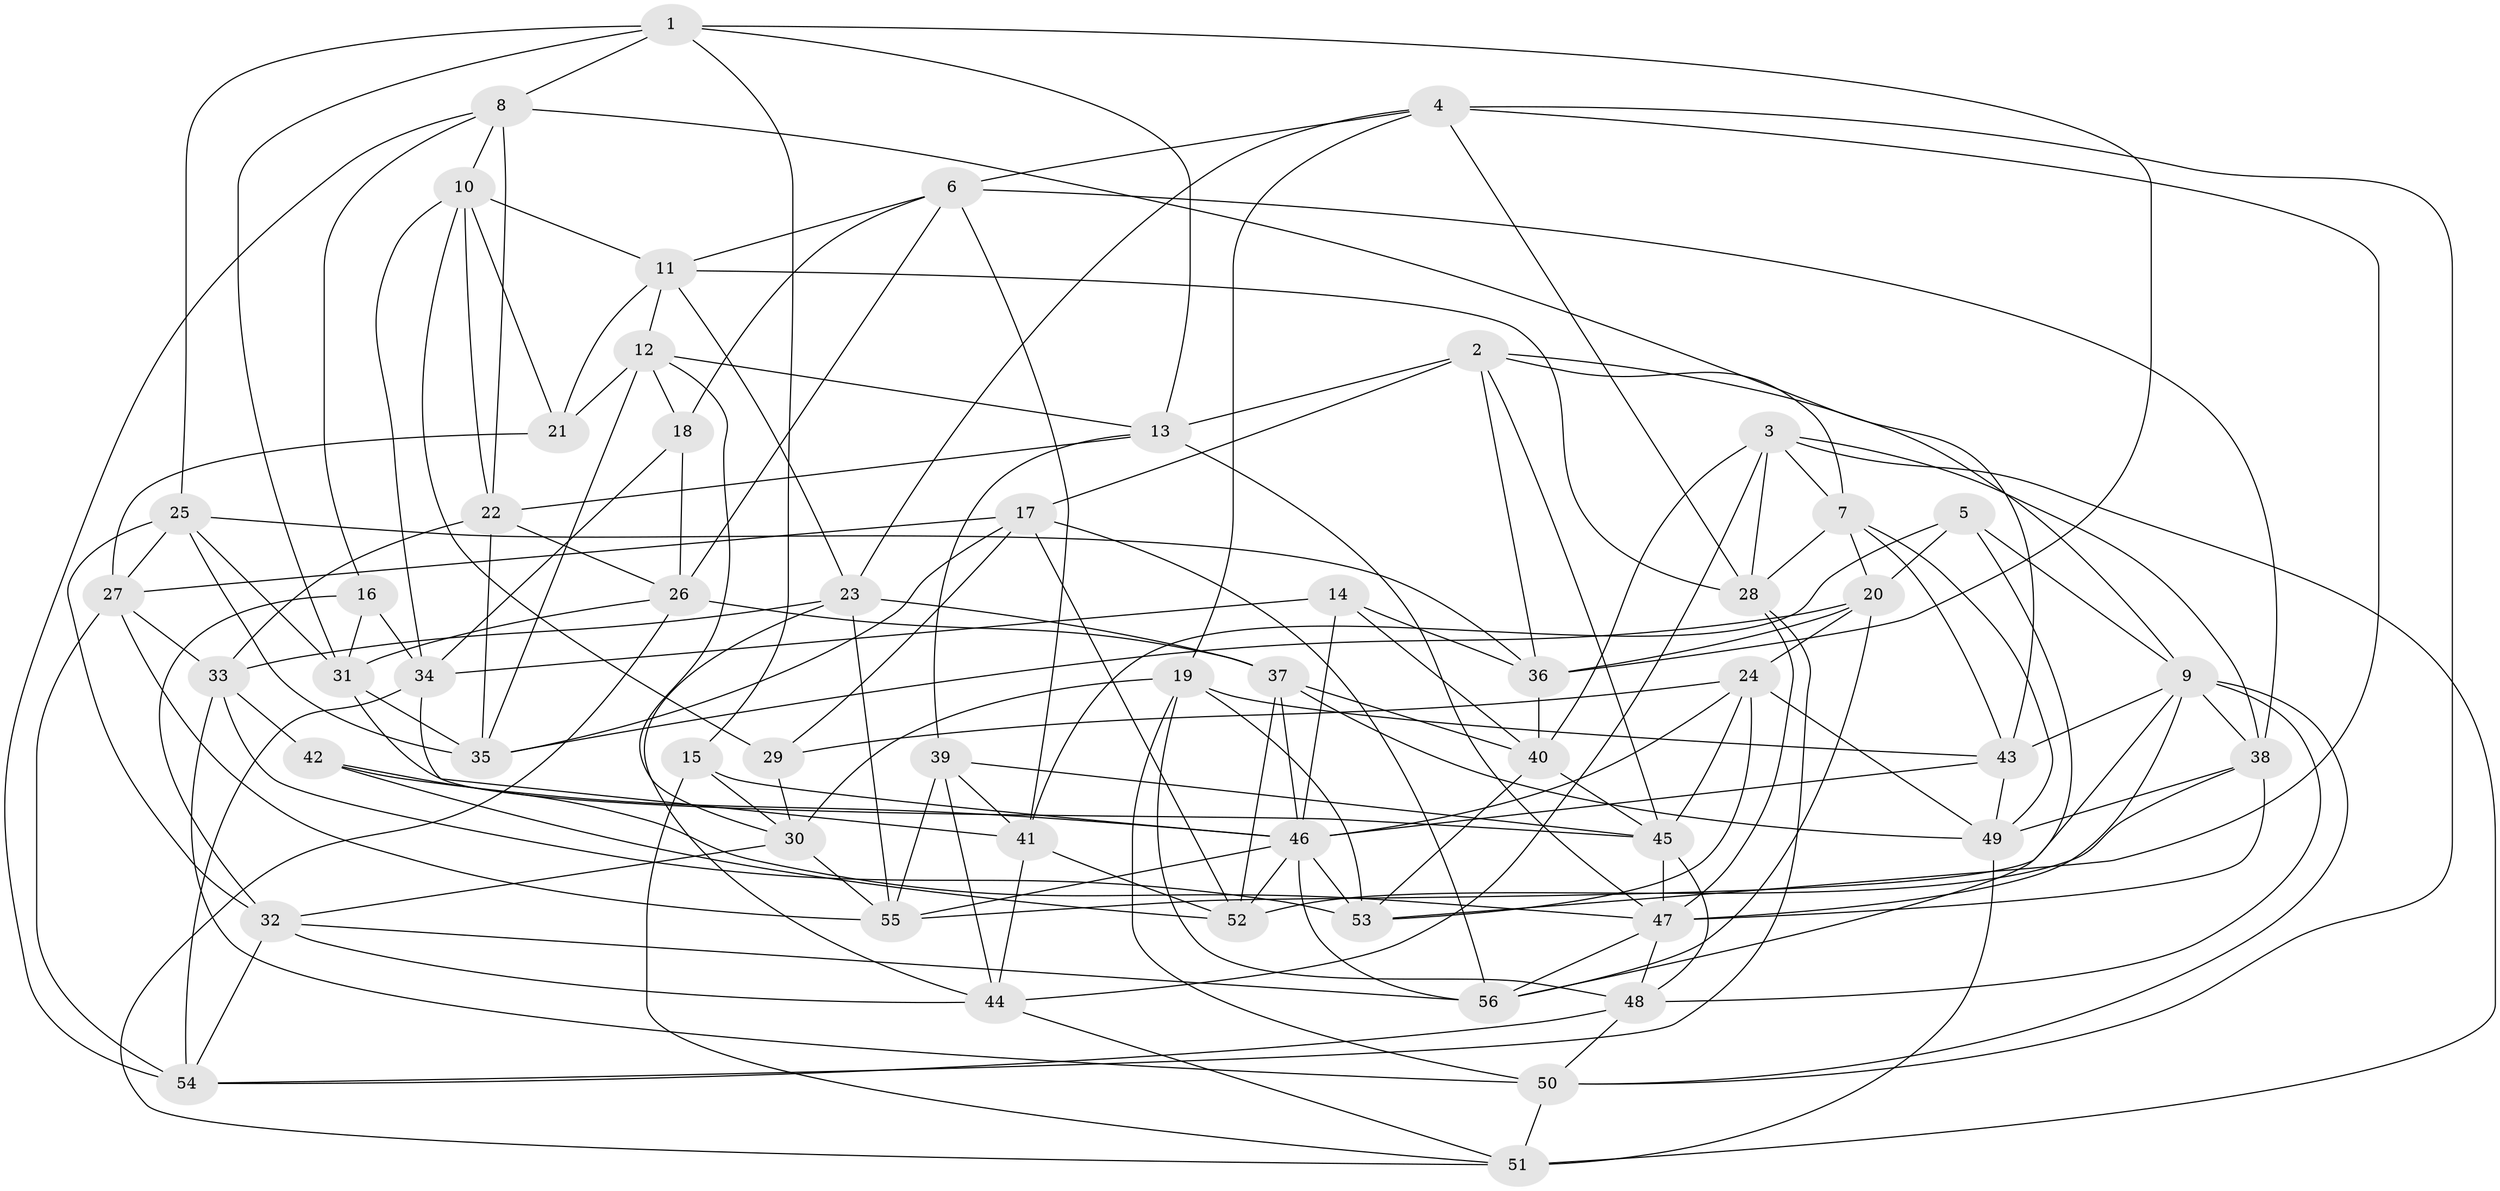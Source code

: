 // original degree distribution, {4: 1.0}
// Generated by graph-tools (version 1.1) at 2025/50/03/09/25 03:50:49]
// undirected, 56 vertices, 164 edges
graph export_dot {
graph [start="1"]
  node [color=gray90,style=filled];
  1;
  2;
  3;
  4;
  5;
  6;
  7;
  8;
  9;
  10;
  11;
  12;
  13;
  14;
  15;
  16;
  17;
  18;
  19;
  20;
  21;
  22;
  23;
  24;
  25;
  26;
  27;
  28;
  29;
  30;
  31;
  32;
  33;
  34;
  35;
  36;
  37;
  38;
  39;
  40;
  41;
  42;
  43;
  44;
  45;
  46;
  47;
  48;
  49;
  50;
  51;
  52;
  53;
  54;
  55;
  56;
  1 -- 8 [weight=1.0];
  1 -- 13 [weight=1.0];
  1 -- 15 [weight=1.0];
  1 -- 25 [weight=1.0];
  1 -- 31 [weight=1.0];
  1 -- 36 [weight=1.0];
  2 -- 7 [weight=1.0];
  2 -- 9 [weight=1.0];
  2 -- 13 [weight=1.0];
  2 -- 17 [weight=1.0];
  2 -- 36 [weight=1.0];
  2 -- 45 [weight=1.0];
  3 -- 7 [weight=1.0];
  3 -- 28 [weight=1.0];
  3 -- 38 [weight=1.0];
  3 -- 40 [weight=1.0];
  3 -- 44 [weight=1.0];
  3 -- 51 [weight=1.0];
  4 -- 6 [weight=1.0];
  4 -- 19 [weight=1.0];
  4 -- 23 [weight=1.0];
  4 -- 28 [weight=1.0];
  4 -- 50 [weight=1.0];
  4 -- 53 [weight=1.0];
  5 -- 9 [weight=1.0];
  5 -- 20 [weight=1.0];
  5 -- 41 [weight=1.0];
  5 -- 56 [weight=1.0];
  6 -- 11 [weight=1.0];
  6 -- 18 [weight=1.0];
  6 -- 26 [weight=1.0];
  6 -- 38 [weight=1.0];
  6 -- 41 [weight=1.0];
  7 -- 20 [weight=1.0];
  7 -- 28 [weight=1.0];
  7 -- 43 [weight=1.0];
  7 -- 49 [weight=1.0];
  8 -- 10 [weight=1.0];
  8 -- 16 [weight=1.0];
  8 -- 22 [weight=1.0];
  8 -- 43 [weight=1.0];
  8 -- 54 [weight=1.0];
  9 -- 38 [weight=1.0];
  9 -- 43 [weight=1.0];
  9 -- 47 [weight=1.0];
  9 -- 48 [weight=1.0];
  9 -- 50 [weight=1.0];
  9 -- 55 [weight=1.0];
  10 -- 11 [weight=1.0];
  10 -- 21 [weight=1.0];
  10 -- 22 [weight=1.0];
  10 -- 29 [weight=1.0];
  10 -- 34 [weight=1.0];
  11 -- 12 [weight=1.0];
  11 -- 21 [weight=1.0];
  11 -- 23 [weight=1.0];
  11 -- 28 [weight=1.0];
  12 -- 13 [weight=1.0];
  12 -- 18 [weight=1.0];
  12 -- 21 [weight=1.0];
  12 -- 30 [weight=1.0];
  12 -- 35 [weight=1.0];
  13 -- 22 [weight=1.0];
  13 -- 39 [weight=1.0];
  13 -- 47 [weight=1.0];
  14 -- 34 [weight=1.0];
  14 -- 36 [weight=1.0];
  14 -- 40 [weight=1.0];
  14 -- 46 [weight=1.0];
  15 -- 30 [weight=1.0];
  15 -- 46 [weight=1.0];
  15 -- 51 [weight=1.0];
  16 -- 31 [weight=1.0];
  16 -- 32 [weight=1.0];
  16 -- 34 [weight=1.0];
  17 -- 27 [weight=1.0];
  17 -- 29 [weight=1.0];
  17 -- 35 [weight=1.0];
  17 -- 52 [weight=1.0];
  17 -- 56 [weight=1.0];
  18 -- 26 [weight=1.0];
  18 -- 34 [weight=1.0];
  19 -- 30 [weight=1.0];
  19 -- 43 [weight=1.0];
  19 -- 48 [weight=1.0];
  19 -- 50 [weight=1.0];
  19 -- 53 [weight=1.0];
  20 -- 24 [weight=1.0];
  20 -- 35 [weight=1.0];
  20 -- 36 [weight=1.0];
  20 -- 56 [weight=1.0];
  21 -- 27 [weight=1.0];
  22 -- 26 [weight=1.0];
  22 -- 33 [weight=1.0];
  22 -- 35 [weight=1.0];
  23 -- 33 [weight=1.0];
  23 -- 37 [weight=1.0];
  23 -- 44 [weight=1.0];
  23 -- 55 [weight=1.0];
  24 -- 29 [weight=1.0];
  24 -- 45 [weight=1.0];
  24 -- 46 [weight=1.0];
  24 -- 49 [weight=1.0];
  24 -- 53 [weight=1.0];
  25 -- 27 [weight=1.0];
  25 -- 31 [weight=1.0];
  25 -- 32 [weight=1.0];
  25 -- 35 [weight=1.0];
  25 -- 36 [weight=1.0];
  26 -- 31 [weight=1.0];
  26 -- 37 [weight=1.0];
  26 -- 51 [weight=1.0];
  27 -- 33 [weight=1.0];
  27 -- 54 [weight=1.0];
  27 -- 55 [weight=1.0];
  28 -- 47 [weight=1.0];
  28 -- 54 [weight=1.0];
  29 -- 30 [weight=1.0];
  30 -- 32 [weight=1.0];
  30 -- 55 [weight=1.0];
  31 -- 35 [weight=1.0];
  31 -- 45 [weight=1.0];
  32 -- 44 [weight=1.0];
  32 -- 54 [weight=1.0];
  32 -- 56 [weight=1.0];
  33 -- 42 [weight=1.0];
  33 -- 50 [weight=1.0];
  33 -- 53 [weight=1.0];
  34 -- 41 [weight=1.0];
  34 -- 54 [weight=1.0];
  36 -- 40 [weight=1.0];
  37 -- 40 [weight=1.0];
  37 -- 46 [weight=1.0];
  37 -- 49 [weight=1.0];
  37 -- 52 [weight=1.0];
  38 -- 47 [weight=1.0];
  38 -- 49 [weight=1.0];
  38 -- 52 [weight=1.0];
  39 -- 41 [weight=1.0];
  39 -- 44 [weight=1.0];
  39 -- 45 [weight=2.0];
  39 -- 55 [weight=1.0];
  40 -- 45 [weight=1.0];
  40 -- 53 [weight=1.0];
  41 -- 44 [weight=1.0];
  41 -- 52 [weight=1.0];
  42 -- 46 [weight=1.0];
  42 -- 47 [weight=1.0];
  42 -- 52 [weight=1.0];
  43 -- 46 [weight=1.0];
  43 -- 49 [weight=1.0];
  44 -- 51 [weight=1.0];
  45 -- 47 [weight=1.0];
  45 -- 48 [weight=1.0];
  46 -- 52 [weight=1.0];
  46 -- 53 [weight=1.0];
  46 -- 55 [weight=1.0];
  46 -- 56 [weight=1.0];
  47 -- 48 [weight=1.0];
  47 -- 56 [weight=1.0];
  48 -- 50 [weight=1.0];
  48 -- 54 [weight=1.0];
  49 -- 51 [weight=1.0];
  50 -- 51 [weight=1.0];
}
